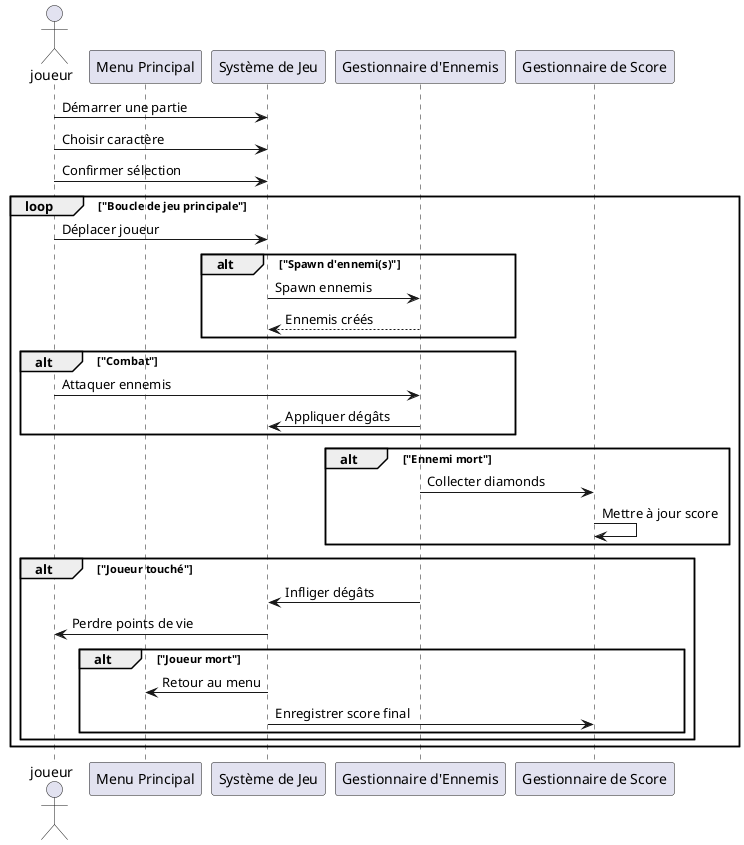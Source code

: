 @startuml
actor joueur

participant "Menu Principal" as menu
participant "Système de Jeu" as game
participant "Gestionnaire d'Ennemis" as enemies
participant "Gestionnaire de Score" as score

joueur -> game: Démarrer une partie
joueur -> game: Choisir caractère
joueur -> game: Confirmer sélection

loop "Boucle de jeu principale"
    joueur -> game: Déplacer joueur
    
    alt "Spawn d'ennemi(s)"
        game -> enemies: Spawn ennemis
        enemies --> game: Ennemis créés
    end

    alt "Combat"
        joueur -> enemies: Attaquer ennemis
        enemies -> game: Appliquer dégâts
    end

    alt "Ennemi mort"
        enemies -> score: Collecter diamonds
        score -> score: Mettre à jour score
    end

    alt "Joueur touché"
        enemies -> game: Infliger dégâts
        game -> joueur: Perdre points de vie
        
        alt "Joueur mort"
            game -> menu: Retour au menu
            game -> score: Enregistrer score final
        end
    end
end

@enduml 